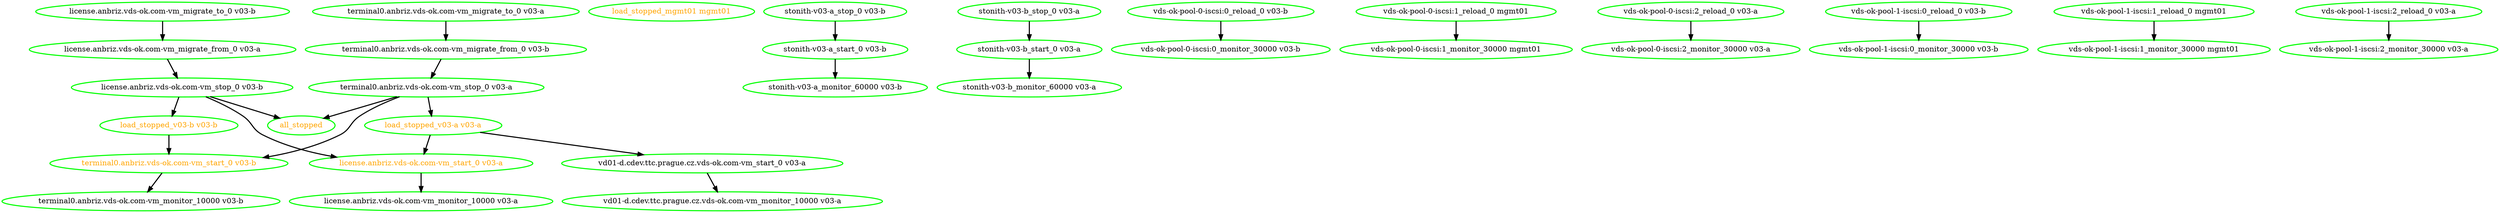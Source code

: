 digraph "g" {
"all_stopped" [ style=bold color="green" fontcolor="orange"]
"license.anbriz.vds-ok.com-vm_migrate_from_0 v03-a" -> "license.anbriz.vds-ok.com-vm_stop_0 v03-b" [ style = bold]
"license.anbriz.vds-ok.com-vm_migrate_from_0 v03-a" [ style=bold color="green" fontcolor="black"]
"license.anbriz.vds-ok.com-vm_migrate_to_0 v03-b" -> "license.anbriz.vds-ok.com-vm_migrate_from_0 v03-a" [ style = bold]
"license.anbriz.vds-ok.com-vm_migrate_to_0 v03-b" [ style=bold color="green" fontcolor="black"]
"license.anbriz.vds-ok.com-vm_monitor_10000 v03-a" [ style=bold color="green" fontcolor="black"]
"license.anbriz.vds-ok.com-vm_start_0 v03-a" -> "license.anbriz.vds-ok.com-vm_monitor_10000 v03-a" [ style = bold]
"license.anbriz.vds-ok.com-vm_start_0 v03-a" [ style=bold color="green" fontcolor="orange"]
"license.anbriz.vds-ok.com-vm_stop_0 v03-b" -> "all_stopped" [ style = bold]
"license.anbriz.vds-ok.com-vm_stop_0 v03-b" -> "license.anbriz.vds-ok.com-vm_start_0 v03-a" [ style = bold]
"license.anbriz.vds-ok.com-vm_stop_0 v03-b" -> "load_stopped_v03-b v03-b" [ style = bold]
"license.anbriz.vds-ok.com-vm_stop_0 v03-b" [ style=bold color="green" fontcolor="black"]
"load_stopped_mgmt01 mgmt01" [ style=bold color="green" fontcolor="orange"]
"load_stopped_v03-a v03-a" -> "license.anbriz.vds-ok.com-vm_start_0 v03-a" [ style = bold]
"load_stopped_v03-a v03-a" -> "vd01-d.cdev.ttc.prague.cz.vds-ok.com-vm_start_0 v03-a" [ style = bold]
"load_stopped_v03-a v03-a" [ style=bold color="green" fontcolor="orange"]
"load_stopped_v03-b v03-b" -> "terminal0.anbriz.vds-ok.com-vm_start_0 v03-b" [ style = bold]
"load_stopped_v03-b v03-b" [ style=bold color="green" fontcolor="orange"]
"stonith-v03-a_monitor_60000 v03-b" [ style=bold color="green" fontcolor="black"]
"stonith-v03-a_start_0 v03-b" -> "stonith-v03-a_monitor_60000 v03-b" [ style = bold]
"stonith-v03-a_start_0 v03-b" [ style=bold color="green" fontcolor="black"]
"stonith-v03-a_stop_0 v03-b" -> "stonith-v03-a_start_0 v03-b" [ style = bold]
"stonith-v03-a_stop_0 v03-b" [ style=bold color="green" fontcolor="black"]
"stonith-v03-b_monitor_60000 v03-a" [ style=bold color="green" fontcolor="black"]
"stonith-v03-b_start_0 v03-a" -> "stonith-v03-b_monitor_60000 v03-a" [ style = bold]
"stonith-v03-b_start_0 v03-a" [ style=bold color="green" fontcolor="black"]
"stonith-v03-b_stop_0 v03-a" -> "stonith-v03-b_start_0 v03-a" [ style = bold]
"stonith-v03-b_stop_0 v03-a" [ style=bold color="green" fontcolor="black"]
"terminal0.anbriz.vds-ok.com-vm_migrate_from_0 v03-b" -> "terminal0.anbriz.vds-ok.com-vm_stop_0 v03-a" [ style = bold]
"terminal0.anbriz.vds-ok.com-vm_migrate_from_0 v03-b" [ style=bold color="green" fontcolor="black"]
"terminal0.anbriz.vds-ok.com-vm_migrate_to_0 v03-a" -> "terminal0.anbriz.vds-ok.com-vm_migrate_from_0 v03-b" [ style = bold]
"terminal0.anbriz.vds-ok.com-vm_migrate_to_0 v03-a" [ style=bold color="green" fontcolor="black"]
"terminal0.anbriz.vds-ok.com-vm_monitor_10000 v03-b" [ style=bold color="green" fontcolor="black"]
"terminal0.anbriz.vds-ok.com-vm_start_0 v03-b" -> "terminal0.anbriz.vds-ok.com-vm_monitor_10000 v03-b" [ style = bold]
"terminal0.anbriz.vds-ok.com-vm_start_0 v03-b" [ style=bold color="green" fontcolor="orange"]
"terminal0.anbriz.vds-ok.com-vm_stop_0 v03-a" -> "all_stopped" [ style = bold]
"terminal0.anbriz.vds-ok.com-vm_stop_0 v03-a" -> "load_stopped_v03-a v03-a" [ style = bold]
"terminal0.anbriz.vds-ok.com-vm_stop_0 v03-a" -> "terminal0.anbriz.vds-ok.com-vm_start_0 v03-b" [ style = bold]
"terminal0.anbriz.vds-ok.com-vm_stop_0 v03-a" [ style=bold color="green" fontcolor="black"]
"vd01-d.cdev.ttc.prague.cz.vds-ok.com-vm_monitor_10000 v03-a" [ style=bold color="green" fontcolor="black"]
"vd01-d.cdev.ttc.prague.cz.vds-ok.com-vm_start_0 v03-a" -> "vd01-d.cdev.ttc.prague.cz.vds-ok.com-vm_monitor_10000 v03-a" [ style = bold]
"vd01-d.cdev.ttc.prague.cz.vds-ok.com-vm_start_0 v03-a" [ style=bold color="green" fontcolor="black"]
"vds-ok-pool-0-iscsi:0_monitor_30000 v03-b" [ style=bold color="green" fontcolor="black"]
"vds-ok-pool-0-iscsi:0_reload_0 v03-b" -> "vds-ok-pool-0-iscsi:0_monitor_30000 v03-b" [ style = bold]
"vds-ok-pool-0-iscsi:0_reload_0 v03-b" [ style=bold color="green" fontcolor="black"]
"vds-ok-pool-0-iscsi:1_monitor_30000 mgmt01" [ style=bold color="green" fontcolor="black"]
"vds-ok-pool-0-iscsi:1_reload_0 mgmt01" -> "vds-ok-pool-0-iscsi:1_monitor_30000 mgmt01" [ style = bold]
"vds-ok-pool-0-iscsi:1_reload_0 mgmt01" [ style=bold color="green" fontcolor="black"]
"vds-ok-pool-0-iscsi:2_monitor_30000 v03-a" [ style=bold color="green" fontcolor="black"]
"vds-ok-pool-0-iscsi:2_reload_0 v03-a" -> "vds-ok-pool-0-iscsi:2_monitor_30000 v03-a" [ style = bold]
"vds-ok-pool-0-iscsi:2_reload_0 v03-a" [ style=bold color="green" fontcolor="black"]
"vds-ok-pool-1-iscsi:0_monitor_30000 v03-b" [ style=bold color="green" fontcolor="black"]
"vds-ok-pool-1-iscsi:0_reload_0 v03-b" -> "vds-ok-pool-1-iscsi:0_monitor_30000 v03-b" [ style = bold]
"vds-ok-pool-1-iscsi:0_reload_0 v03-b" [ style=bold color="green" fontcolor="black"]
"vds-ok-pool-1-iscsi:1_monitor_30000 mgmt01" [ style=bold color="green" fontcolor="black"]
"vds-ok-pool-1-iscsi:1_reload_0 mgmt01" -> "vds-ok-pool-1-iscsi:1_monitor_30000 mgmt01" [ style = bold]
"vds-ok-pool-1-iscsi:1_reload_0 mgmt01" [ style=bold color="green" fontcolor="black"]
"vds-ok-pool-1-iscsi:2_monitor_30000 v03-a" [ style=bold color="green" fontcolor="black"]
"vds-ok-pool-1-iscsi:2_reload_0 v03-a" -> "vds-ok-pool-1-iscsi:2_monitor_30000 v03-a" [ style = bold]
"vds-ok-pool-1-iscsi:2_reload_0 v03-a" [ style=bold color="green" fontcolor="black"]
}
